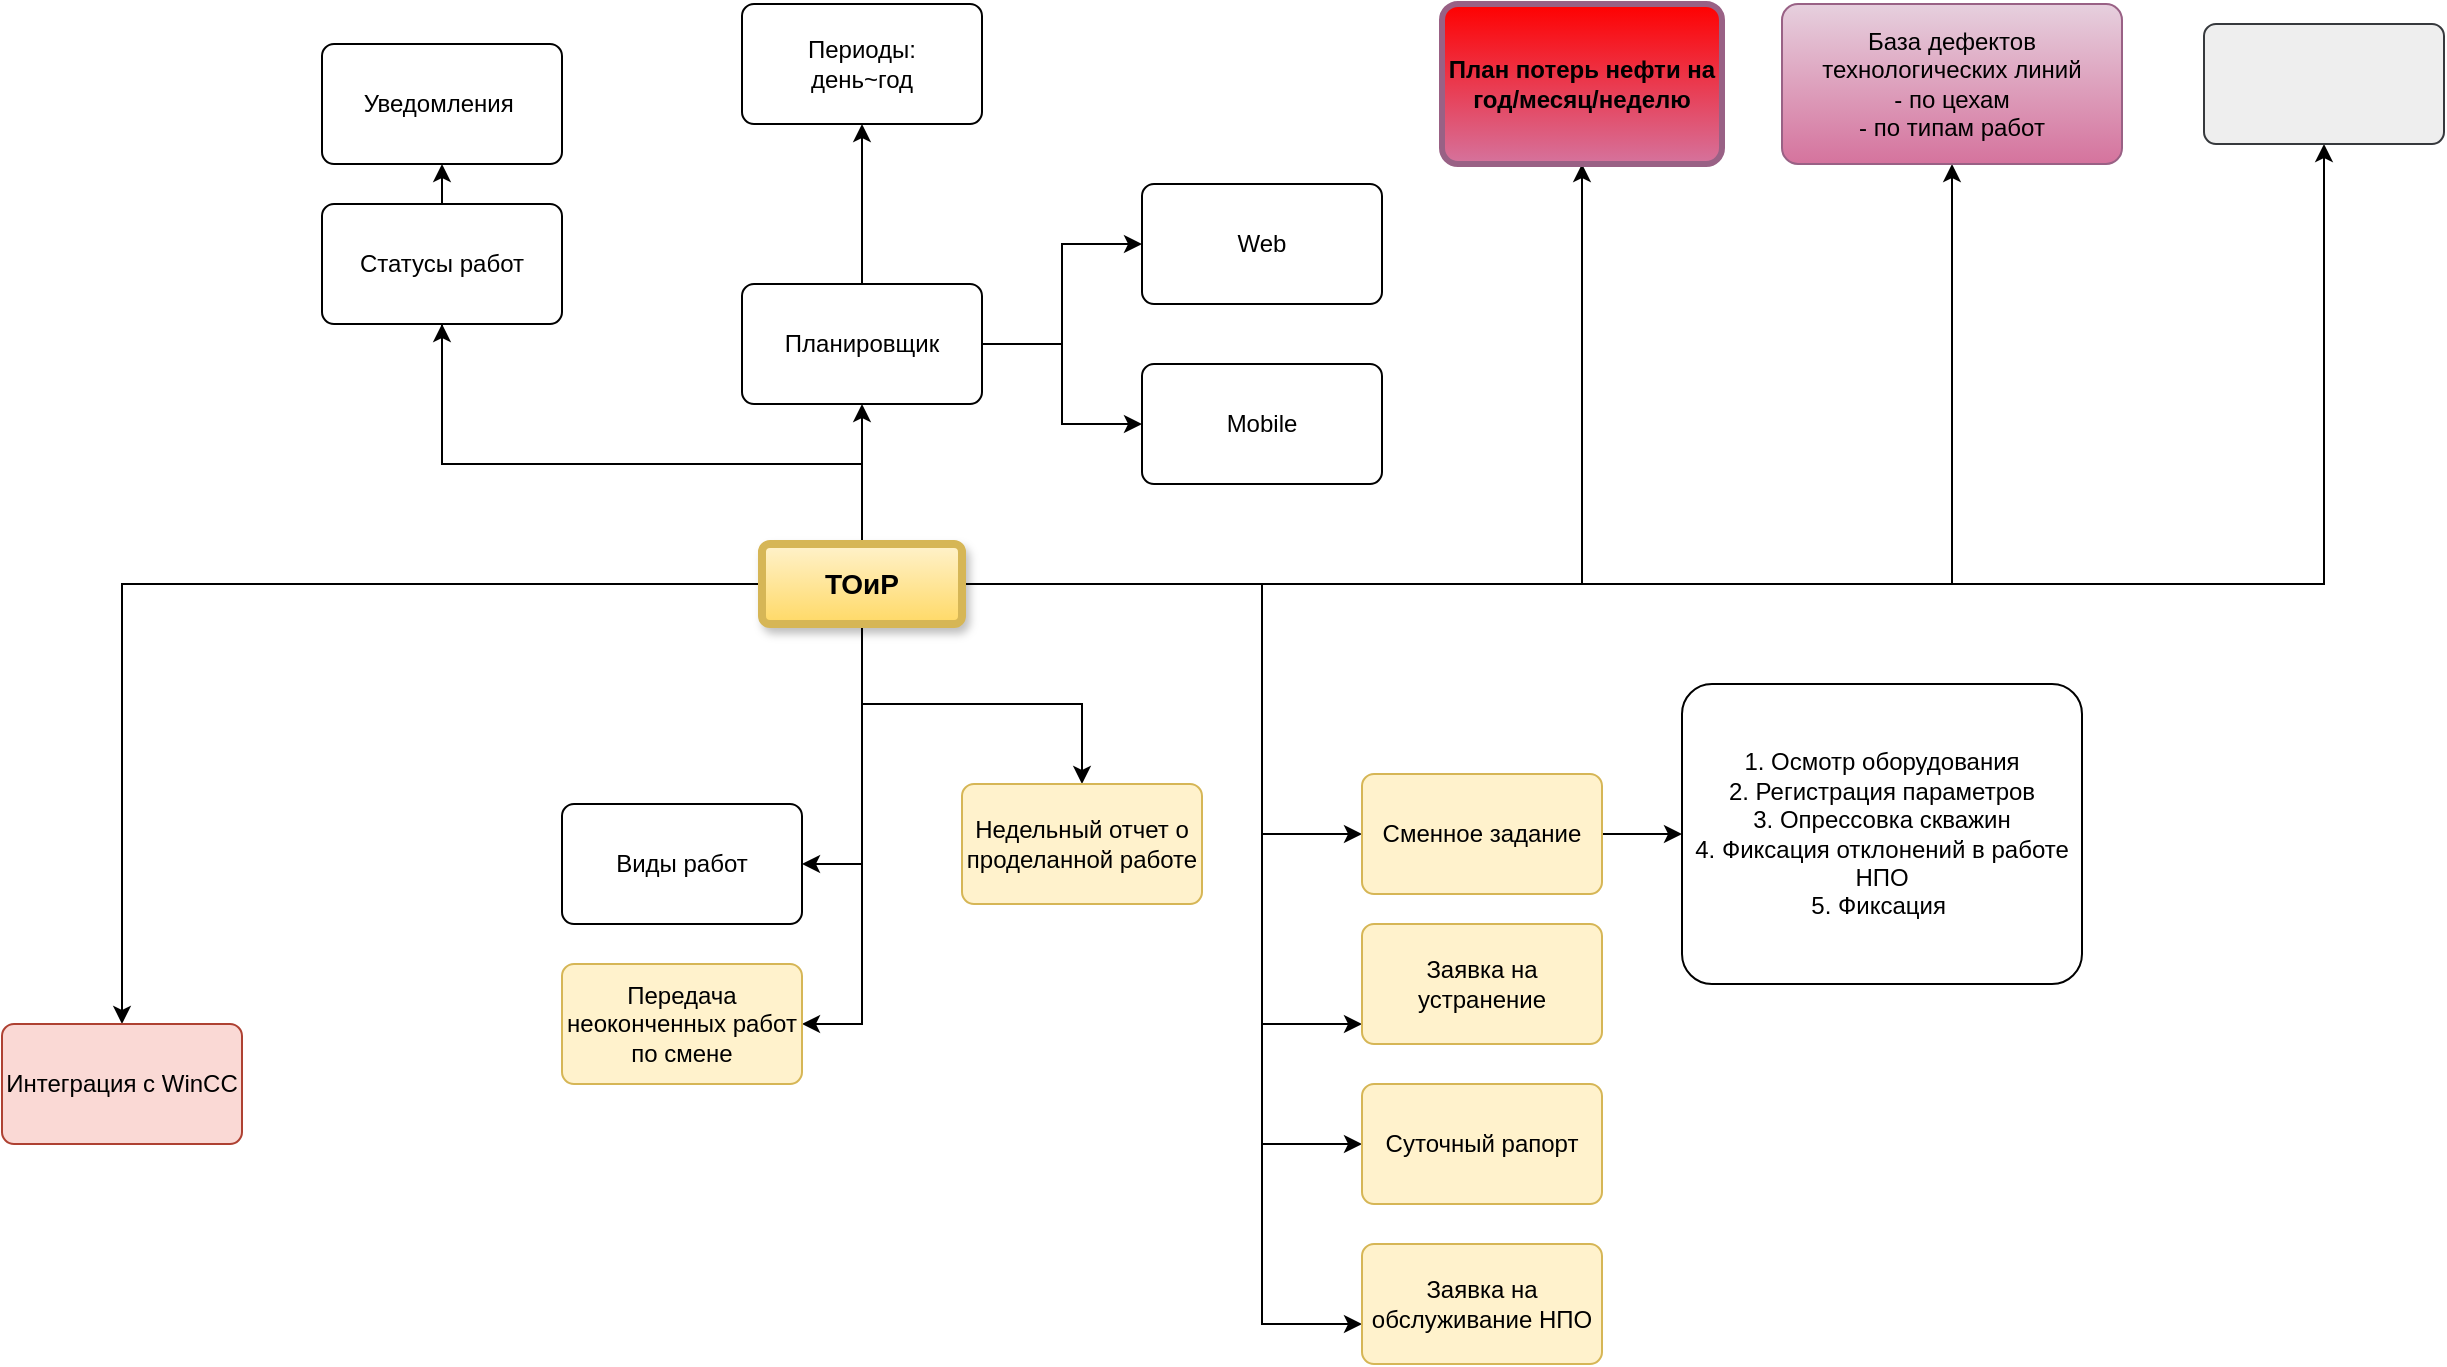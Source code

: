 <mxfile version="20.0.1" type="github">
  <diagram id="qD9cVtpdKziQ_UhONeAe" name="Page-1">
    <mxGraphModel dx="1422" dy="794" grid="1" gridSize="10" guides="1" tooltips="1" connect="1" arrows="1" fold="1" page="1" pageScale="1" pageWidth="827" pageHeight="1169" math="0" shadow="0">
      <root>
        <mxCell id="0" />
        <mxCell id="1" parent="0" />
        <mxCell id="HZPL37ttOVomfuP8rKHR-3" value="" style="edgeStyle=orthogonalEdgeStyle;rounded=0;orthogonalLoop=1;jettySize=auto;html=1;" edge="1" parent="1" source="HZPL37ttOVomfuP8rKHR-1" target="HZPL37ttOVomfuP8rKHR-2">
          <mxGeometry relative="1" as="geometry" />
        </mxCell>
        <mxCell id="HZPL37ttOVomfuP8rKHR-11" value="" style="edgeStyle=orthogonalEdgeStyle;rounded=0;orthogonalLoop=1;jettySize=auto;html=1;" edge="1" parent="1" source="HZPL37ttOVomfuP8rKHR-1" target="HZPL37ttOVomfuP8rKHR-10">
          <mxGeometry relative="1" as="geometry">
            <Array as="points">
              <mxPoint x="450" y="320" />
              <mxPoint x="240" y="320" />
            </Array>
          </mxGeometry>
        </mxCell>
        <mxCell id="HZPL37ttOVomfuP8rKHR-13" value="" style="edgeStyle=orthogonalEdgeStyle;rounded=0;orthogonalLoop=1;jettySize=auto;html=1;" edge="1" parent="1" source="HZPL37ttOVomfuP8rKHR-1" target="HZPL37ttOVomfuP8rKHR-12">
          <mxGeometry relative="1" as="geometry">
            <Array as="points">
              <mxPoint x="450" y="320" />
              <mxPoint x="240" y="320" />
            </Array>
          </mxGeometry>
        </mxCell>
        <mxCell id="HZPL37ttOVomfuP8rKHR-15" value="" style="edgeStyle=orthogonalEdgeStyle;rounded=0;orthogonalLoop=1;jettySize=auto;html=1;" edge="1" parent="1" source="HZPL37ttOVomfuP8rKHR-1" target="HZPL37ttOVomfuP8rKHR-14">
          <mxGeometry relative="1" as="geometry">
            <Array as="points">
              <mxPoint x="650" y="380" />
              <mxPoint x="650" y="505" />
            </Array>
          </mxGeometry>
        </mxCell>
        <mxCell id="HZPL37ttOVomfuP8rKHR-19" value="" style="edgeStyle=orthogonalEdgeStyle;rounded=0;orthogonalLoop=1;jettySize=auto;html=1;" edge="1" parent="1" source="HZPL37ttOVomfuP8rKHR-1" target="HZPL37ttOVomfuP8rKHR-18">
          <mxGeometry relative="1" as="geometry">
            <Array as="points">
              <mxPoint x="650" y="380" />
              <mxPoint x="650" y="600" />
            </Array>
          </mxGeometry>
        </mxCell>
        <mxCell id="HZPL37ttOVomfuP8rKHR-21" value="" style="edgeStyle=orthogonalEdgeStyle;rounded=0;orthogonalLoop=1;jettySize=auto;html=1;" edge="1" parent="1" source="HZPL37ttOVomfuP8rKHR-1" target="HZPL37ttOVomfuP8rKHR-20">
          <mxGeometry relative="1" as="geometry">
            <Array as="points">
              <mxPoint x="650" y="380" />
              <mxPoint x="650" y="660" />
            </Array>
          </mxGeometry>
        </mxCell>
        <mxCell id="HZPL37ttOVomfuP8rKHR-23" value="" style="edgeStyle=orthogonalEdgeStyle;rounded=0;orthogonalLoop=1;jettySize=auto;html=1;" edge="1" parent="1" source="HZPL37ttOVomfuP8rKHR-1" target="HZPL37ttOVomfuP8rKHR-22">
          <mxGeometry relative="1" as="geometry">
            <Array as="points">
              <mxPoint x="650" y="380" />
              <mxPoint x="650" y="750" />
            </Array>
          </mxGeometry>
        </mxCell>
        <mxCell id="HZPL37ttOVomfuP8rKHR-25" value="" style="edgeStyle=orthogonalEdgeStyle;rounded=0;orthogonalLoop=1;jettySize=auto;html=1;" edge="1" parent="1" source="HZPL37ttOVomfuP8rKHR-1" target="HZPL37ttOVomfuP8rKHR-24">
          <mxGeometry relative="1" as="geometry" />
        </mxCell>
        <mxCell id="HZPL37ttOVomfuP8rKHR-27" value="" style="edgeStyle=orthogonalEdgeStyle;rounded=0;orthogonalLoop=1;jettySize=auto;html=1;entryX=1;entryY=0.5;entryDx=0;entryDy=0;" edge="1" parent="1" source="HZPL37ttOVomfuP8rKHR-1" target="HZPL37ttOVomfuP8rKHR-26">
          <mxGeometry relative="1" as="geometry" />
        </mxCell>
        <mxCell id="HZPL37ttOVomfuP8rKHR-29" value="" style="edgeStyle=orthogonalEdgeStyle;rounded=0;orthogonalLoop=1;jettySize=auto;html=1;" edge="1" parent="1" source="HZPL37ttOVomfuP8rKHR-1" target="HZPL37ttOVomfuP8rKHR-28">
          <mxGeometry relative="1" as="geometry">
            <Array as="points">
              <mxPoint x="450" y="600" />
            </Array>
          </mxGeometry>
        </mxCell>
        <mxCell id="HZPL37ttOVomfuP8rKHR-31" value="" style="edgeStyle=orthogonalEdgeStyle;rounded=0;orthogonalLoop=1;jettySize=auto;html=1;" edge="1" parent="1" source="HZPL37ttOVomfuP8rKHR-1" target="HZPL37ttOVomfuP8rKHR-30">
          <mxGeometry relative="1" as="geometry" />
        </mxCell>
        <mxCell id="HZPL37ttOVomfuP8rKHR-33" value="" style="edgeStyle=orthogonalEdgeStyle;rounded=0;orthogonalLoop=1;jettySize=auto;html=1;" edge="1" parent="1" source="HZPL37ttOVomfuP8rKHR-1" target="HZPL37ttOVomfuP8rKHR-32">
          <mxGeometry relative="1" as="geometry" />
        </mxCell>
        <mxCell id="HZPL37ttOVomfuP8rKHR-35" value="" style="edgeStyle=orthogonalEdgeStyle;rounded=0;orthogonalLoop=1;jettySize=auto;html=1;" edge="1" parent="1" source="HZPL37ttOVomfuP8rKHR-1" target="HZPL37ttOVomfuP8rKHR-34">
          <mxGeometry relative="1" as="geometry" />
        </mxCell>
        <mxCell id="HZPL37ttOVomfuP8rKHR-37" value="" style="edgeStyle=orthogonalEdgeStyle;rounded=0;orthogonalLoop=1;jettySize=auto;html=1;" edge="1" parent="1" source="HZPL37ttOVomfuP8rKHR-1" target="HZPL37ttOVomfuP8rKHR-36">
          <mxGeometry relative="1" as="geometry" />
        </mxCell>
        <mxCell id="HZPL37ttOVomfuP8rKHR-1" value="ТОиР" style="rounded=1;arcSize=10;whiteSpace=wrap;html=1;align=center;fillColor=#fff2cc;strokeColor=#d6b656;fontStyle=1;fontSize=14;strokeWidth=4;gradientColor=#ffd966;glass=0;shadow=1;sketch=0;" vertex="1" parent="1">
          <mxGeometry x="400" y="360" width="100" height="40" as="geometry" />
        </mxCell>
        <mxCell id="HZPL37ttOVomfuP8rKHR-5" value="" style="edgeStyle=orthogonalEdgeStyle;rounded=0;orthogonalLoop=1;jettySize=auto;html=1;" edge="1" parent="1" source="HZPL37ttOVomfuP8rKHR-2" target="HZPL37ttOVomfuP8rKHR-4">
          <mxGeometry relative="1" as="geometry" />
        </mxCell>
        <mxCell id="HZPL37ttOVomfuP8rKHR-7" value="" style="edgeStyle=orthogonalEdgeStyle;rounded=0;orthogonalLoop=1;jettySize=auto;html=1;" edge="1" parent="1" source="HZPL37ttOVomfuP8rKHR-2" target="HZPL37ttOVomfuP8rKHR-6">
          <mxGeometry relative="1" as="geometry" />
        </mxCell>
        <mxCell id="HZPL37ttOVomfuP8rKHR-9" value="" style="edgeStyle=orthogonalEdgeStyle;rounded=0;orthogonalLoop=1;jettySize=auto;html=1;" edge="1" parent="1" source="HZPL37ttOVomfuP8rKHR-2" target="HZPL37ttOVomfuP8rKHR-8">
          <mxGeometry relative="1" as="geometry" />
        </mxCell>
        <mxCell id="HZPL37ttOVomfuP8rKHR-2" value="Планировщик" style="whiteSpace=wrap;html=1;rounded=1;arcSize=10;" vertex="1" parent="1">
          <mxGeometry x="390" y="230" width="120" height="60" as="geometry" />
        </mxCell>
        <mxCell id="HZPL37ttOVomfuP8rKHR-4" value="Web" style="whiteSpace=wrap;html=1;rounded=1;arcSize=10;" vertex="1" parent="1">
          <mxGeometry x="590" y="180" width="120" height="60" as="geometry" />
        </mxCell>
        <mxCell id="HZPL37ttOVomfuP8rKHR-6" value="Mobile" style="whiteSpace=wrap;html=1;rounded=1;arcSize=10;" vertex="1" parent="1">
          <mxGeometry x="590" y="270" width="120" height="60" as="geometry" />
        </mxCell>
        <mxCell id="HZPL37ttOVomfuP8rKHR-8" value="Периоды:&lt;br&gt;день~год" style="whiteSpace=wrap;html=1;rounded=1;arcSize=10;" vertex="1" parent="1">
          <mxGeometry x="390" y="90" width="120" height="60" as="geometry" />
        </mxCell>
        <mxCell id="HZPL37ttOVomfuP8rKHR-10" value="Уведомления&amp;nbsp;" style="whiteSpace=wrap;html=1;rounded=1;arcSize=10;" vertex="1" parent="1">
          <mxGeometry x="180" y="110" width="120" height="60" as="geometry" />
        </mxCell>
        <mxCell id="HZPL37ttOVomfuP8rKHR-12" value="Статусы работ" style="whiteSpace=wrap;html=1;rounded=1;arcSize=10;" vertex="1" parent="1">
          <mxGeometry x="180" y="190" width="120" height="60" as="geometry" />
        </mxCell>
        <mxCell id="HZPL37ttOVomfuP8rKHR-17" value="" style="edgeStyle=orthogonalEdgeStyle;rounded=0;orthogonalLoop=1;jettySize=auto;html=1;" edge="1" parent="1" source="HZPL37ttOVomfuP8rKHR-14" target="HZPL37ttOVomfuP8rKHR-16">
          <mxGeometry relative="1" as="geometry" />
        </mxCell>
        <mxCell id="HZPL37ttOVomfuP8rKHR-14" value="Сменное задание" style="whiteSpace=wrap;html=1;rounded=1;arcSize=10;fillColor=#fff2cc;strokeColor=#d6b656;" vertex="1" parent="1">
          <mxGeometry x="700" y="475" width="120" height="60" as="geometry" />
        </mxCell>
        <mxCell id="HZPL37ttOVomfuP8rKHR-16" value="1. Осмотр оборудования&lt;br&gt;2. Регистрация параметров&lt;br&gt;3. Опрессовка скважин&lt;br&gt;4. Фиксация отклонений в работе НПО&lt;br&gt;5. Фиксация&amp;nbsp;" style="whiteSpace=wrap;html=1;rounded=1;arcSize=10;" vertex="1" parent="1">
          <mxGeometry x="860" y="430" width="200" height="150" as="geometry" />
        </mxCell>
        <mxCell id="HZPL37ttOVomfuP8rKHR-18" value="Заявка на устранение" style="whiteSpace=wrap;html=1;rounded=1;arcSize=10;fillColor=#fff2cc;strokeColor=#d6b656;" vertex="1" parent="1">
          <mxGeometry x="700" y="550" width="120" height="60" as="geometry" />
        </mxCell>
        <mxCell id="HZPL37ttOVomfuP8rKHR-20" value="Суточный рапорт" style="whiteSpace=wrap;html=1;rounded=1;arcSize=10;fillColor=#fff2cc;strokeColor=#d6b656;" vertex="1" parent="1">
          <mxGeometry x="700" y="630" width="120" height="60" as="geometry" />
        </mxCell>
        <mxCell id="HZPL37ttOVomfuP8rKHR-22" value="Заявка на обслуживание НПО" style="whiteSpace=wrap;html=1;rounded=1;arcSize=10;fillColor=#fff2cc;strokeColor=#d6b656;" vertex="1" parent="1">
          <mxGeometry x="700" y="710" width="120" height="60" as="geometry" />
        </mxCell>
        <mxCell id="HZPL37ttOVomfuP8rKHR-24" value="Недельный отчет о проделанной работе" style="whiteSpace=wrap;html=1;rounded=1;arcSize=10;fillColor=#fff2cc;strokeColor=#d6b656;" vertex="1" parent="1">
          <mxGeometry x="500" y="480" width="120" height="60" as="geometry" />
        </mxCell>
        <mxCell id="HZPL37ttOVomfuP8rKHR-26" value="Виды работ" style="whiteSpace=wrap;html=1;rounded=1;arcSize=10;" vertex="1" parent="1">
          <mxGeometry x="300" y="490" width="120" height="60" as="geometry" />
        </mxCell>
        <mxCell id="HZPL37ttOVomfuP8rKHR-28" value="Передача неоконченных работ по смене" style="whiteSpace=wrap;html=1;rounded=1;arcSize=10;fillColor=#fff2cc;strokeColor=#d6b656;" vertex="1" parent="1">
          <mxGeometry x="300" y="570" width="120" height="60" as="geometry" />
        </mxCell>
        <mxCell id="HZPL37ttOVomfuP8rKHR-30" value="Интеграция с WinCC" style="whiteSpace=wrap;html=1;rounded=1;arcSize=10;fillColor=#fad9d5;strokeColor=#ae4132;" vertex="1" parent="1">
          <mxGeometry x="20" y="600" width="120" height="60" as="geometry" />
        </mxCell>
        <mxCell id="HZPL37ttOVomfuP8rKHR-32" value="База дефектов технологических линий&lt;br&gt;- по цехам&lt;br&gt;- по типам работ" style="whiteSpace=wrap;html=1;rounded=1;arcSize=10;fillColor=#e6d0de;gradientColor=#d5739d;strokeColor=#996185;" vertex="1" parent="1">
          <mxGeometry x="910" y="90" width="170" height="80" as="geometry" />
        </mxCell>
        <mxCell id="HZPL37ttOVomfuP8rKHR-34" value="План потерь нефти на год/месяц/неделю" style="whiteSpace=wrap;html=1;rounded=1;arcSize=10;fillColor=#FF0000;gradientColor=#d5739d;strokeColor=#996185;strokeWidth=3;fontStyle=1" vertex="1" parent="1">
          <mxGeometry x="740" y="90" width="140" height="80" as="geometry" />
        </mxCell>
        <mxCell id="HZPL37ttOVomfuP8rKHR-36" value="" style="whiteSpace=wrap;html=1;fillColor=#eeeeee;strokeColor=#36393d;rounded=1;arcSize=10;" vertex="1" parent="1">
          <mxGeometry x="1121" y="100" width="120" height="60" as="geometry" />
        </mxCell>
      </root>
    </mxGraphModel>
  </diagram>
</mxfile>
